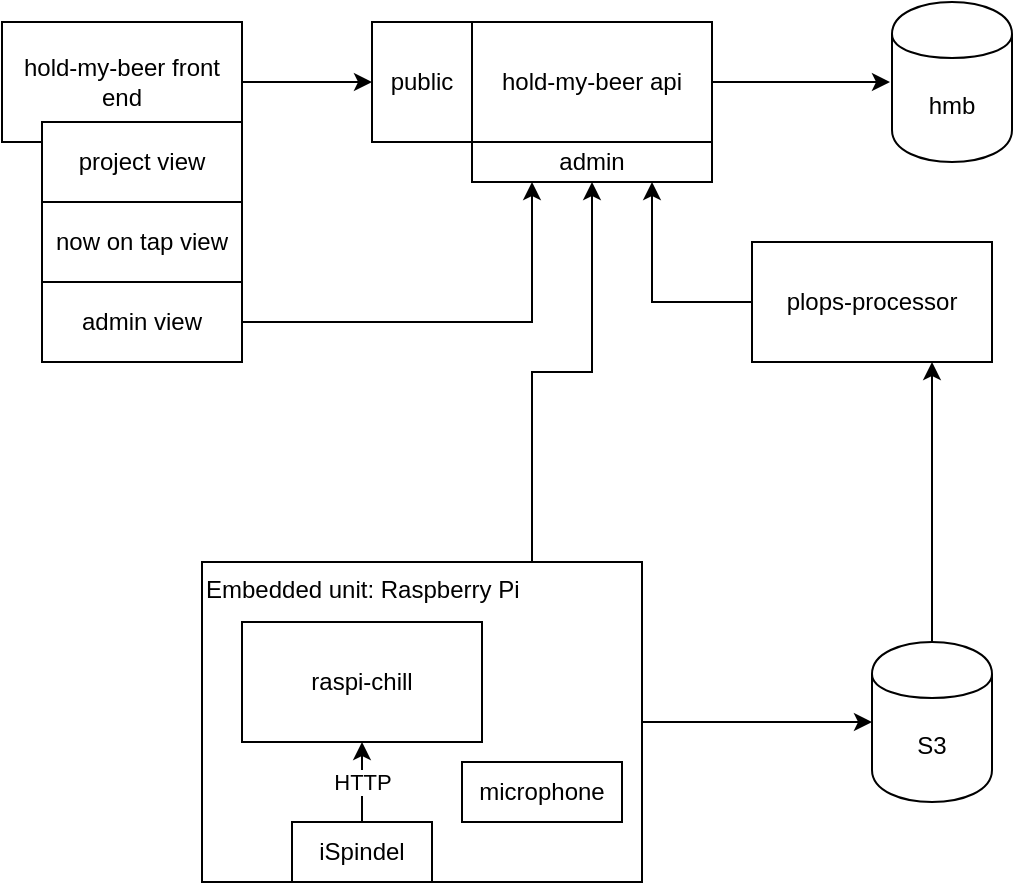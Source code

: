 <mxfile version="13.3.1" type="device"><diagram id="35EF8UIvQgY6AN4KZMwR" name="Page-1"><mxGraphModel dx="2062" dy="1107" grid="1" gridSize="10" guides="1" tooltips="1" connect="1" arrows="1" fold="1" page="1" pageScale="1" pageWidth="850" pageHeight="1100" math="0" shadow="0"><root><mxCell id="0"/><mxCell id="1" parent="0"/><mxCell id="0YPQt9V9MBiY2wx-Gj8Y-12" value="&lt;div&gt;Embedded unit: Raspberry Pi&lt;br&gt;&lt;/div&gt;" style="rounded=0;whiteSpace=wrap;html=1;align=left;verticalAlign=top;fillColor=none;" parent="1" vertex="1"><mxGeometry x="395" y="590" width="220" height="160" as="geometry"/></mxCell><mxCell id="0YPQt9V9MBiY2wx-Gj8Y-1" value="hmb" style="shape=cylinder;whiteSpace=wrap;html=1;boundedLbl=1;backgroundOutline=1;" parent="1" vertex="1"><mxGeometry x="740" y="310" width="60" height="80" as="geometry"/></mxCell><mxCell id="_MNvqgKL9ty0-noRMq3b-18" style="edgeStyle=orthogonalEdgeStyle;rounded=0;orthogonalLoop=1;jettySize=auto;html=1;exitX=1;exitY=0.5;exitDx=0;exitDy=0;entryX=0;entryY=0.5;entryDx=0;entryDy=0;strokeColor=#000000;" parent="1" source="0YPQt9V9MBiY2wx-Gj8Y-2" target="_MNvqgKL9ty0-noRMq3b-17" edge="1"><mxGeometry relative="1" as="geometry"/></mxCell><mxCell id="0YPQt9V9MBiY2wx-Gj8Y-2" value="hold-my-beer front end" style="rounded=0;whiteSpace=wrap;html=1;glass=0;shadow=0;comic=0;" parent="1" vertex="1"><mxGeometry x="295" y="320" width="120" height="60" as="geometry"/></mxCell><mxCell id="_MNvqgKL9ty0-noRMq3b-10" style="edgeStyle=orthogonalEdgeStyle;rounded=0;orthogonalLoop=1;jettySize=auto;html=1;exitX=1;exitY=0.5;exitDx=0;exitDy=0;strokeColor=#000000;" parent="1" source="0YPQt9V9MBiY2wx-Gj8Y-3" edge="1"><mxGeometry relative="1" as="geometry"><mxPoint x="739" y="350" as="targetPoint"/></mxGeometry></mxCell><mxCell id="0YPQt9V9MBiY2wx-Gj8Y-3" value="hold-my-beer api" style="rounded=0;whiteSpace=wrap;html=1;" parent="1" vertex="1"><mxGeometry x="530" y="320" width="120" height="60" as="geometry"/></mxCell><mxCell id="0YPQt9V9MBiY2wx-Gj8Y-4" value="raspi-chill" style="rounded=0;whiteSpace=wrap;html=1;" parent="1" vertex="1"><mxGeometry x="415" y="620" width="120" height="60" as="geometry"/></mxCell><mxCell id="_MNvqgKL9ty0-noRMq3b-22" value="HTTP" style="edgeStyle=orthogonalEdgeStyle;rounded=0;orthogonalLoop=1;jettySize=auto;html=1;exitX=0.5;exitY=0;exitDx=0;exitDy=0;entryX=0.5;entryY=1;entryDx=0;entryDy=0;strokeColor=#000000;" parent="1" source="0YPQt9V9MBiY2wx-Gj8Y-5" target="0YPQt9V9MBiY2wx-Gj8Y-4" edge="1"><mxGeometry relative="1" as="geometry"/></mxCell><mxCell id="0YPQt9V9MBiY2wx-Gj8Y-5" value="&lt;div&gt;iSpindel&lt;/div&gt;" style="rounded=0;whiteSpace=wrap;html=1;" parent="1" vertex="1"><mxGeometry x="440" y="720" width="70" height="30" as="geometry"/></mxCell><mxCell id="0YPQt9V9MBiY2wx-Gj8Y-6" value="microphone" style="rounded=0;whiteSpace=wrap;html=1;" parent="1" vertex="1"><mxGeometry x="525" y="690" width="80" height="30" as="geometry"/></mxCell><mxCell id="_MNvqgKL9ty0-noRMq3b-8" style="edgeStyle=orthogonalEdgeStyle;rounded=0;orthogonalLoop=1;jettySize=auto;html=1;exitX=0.5;exitY=0;exitDx=0;exitDy=0;entryX=0.75;entryY=1;entryDx=0;entryDy=0;strokeColor=#000000;" parent="1" source="0YPQt9V9MBiY2wx-Gj8Y-8" target="0YPQt9V9MBiY2wx-Gj8Y-11" edge="1"><mxGeometry relative="1" as="geometry"/></mxCell><mxCell id="0YPQt9V9MBiY2wx-Gj8Y-8" value="S3" style="shape=cylinder;whiteSpace=wrap;html=1;boundedLbl=1;backgroundOutline=1;" parent="1" vertex="1"><mxGeometry x="730" y="630" width="60" height="80" as="geometry"/></mxCell><mxCell id="0YPQt9V9MBiY2wx-Gj8Y-9" value="project view" style="rounded=0;whiteSpace=wrap;html=1;" parent="1" vertex="1"><mxGeometry x="315" y="370" width="100" height="40" as="geometry"/></mxCell><mxCell id="0YPQt9V9MBiY2wx-Gj8Y-10" value="now on tap view" style="rounded=0;whiteSpace=wrap;html=1;" parent="1" vertex="1"><mxGeometry x="315" y="410" width="100" height="40" as="geometry"/></mxCell><mxCell id="_MNvqgKL9ty0-noRMq3b-19" style="edgeStyle=orthogonalEdgeStyle;rounded=0;orthogonalLoop=1;jettySize=auto;html=1;exitX=0;exitY=0.5;exitDx=0;exitDy=0;entryX=0.75;entryY=1;entryDx=0;entryDy=0;strokeColor=#000000;" parent="1" source="0YPQt9V9MBiY2wx-Gj8Y-11" target="_MNvqgKL9ty0-noRMq3b-13" edge="1"><mxGeometry relative="1" as="geometry"/></mxCell><mxCell id="0YPQt9V9MBiY2wx-Gj8Y-11" value="plops-processor" style="rounded=0;whiteSpace=wrap;html=1;" parent="1" vertex="1"><mxGeometry x="670" y="430" width="120" height="60" as="geometry"/></mxCell><mxCell id="_MNvqgKL9ty0-noRMq3b-20" style="edgeStyle=orthogonalEdgeStyle;rounded=0;orthogonalLoop=1;jettySize=auto;html=1;exitX=1;exitY=0.5;exitDx=0;exitDy=0;entryX=0;entryY=0.5;entryDx=0;entryDy=0;strokeColor=#000000;" parent="1" source="0YPQt9V9MBiY2wx-Gj8Y-12" target="0YPQt9V9MBiY2wx-Gj8Y-8" edge="1"><mxGeometry relative="1" as="geometry"/></mxCell><mxCell id="_MNvqgKL9ty0-noRMq3b-21" style="edgeStyle=orthogonalEdgeStyle;rounded=0;orthogonalLoop=1;jettySize=auto;html=1;exitX=0.75;exitY=0;exitDx=0;exitDy=0;entryX=0.5;entryY=1;entryDx=0;entryDy=0;strokeColor=#000000;" parent="1" source="0YPQt9V9MBiY2wx-Gj8Y-12" target="_MNvqgKL9ty0-noRMq3b-13" edge="1"><mxGeometry relative="1" as="geometry"/></mxCell><mxCell id="GJgiR_EeYXDsvlY3_Nv2-2" style="edgeStyle=orthogonalEdgeStyle;rounded=0;orthogonalLoop=1;jettySize=auto;html=1;exitX=1;exitY=0.5;exitDx=0;exitDy=0;entryX=0.25;entryY=1;entryDx=0;entryDy=0;" edge="1" parent="1" source="_MNvqgKL9ty0-noRMq3b-1" target="_MNvqgKL9ty0-noRMq3b-13"><mxGeometry relative="1" as="geometry"/></mxCell><mxCell id="_MNvqgKL9ty0-noRMq3b-1" value="admin view" style="rounded=0;whiteSpace=wrap;html=1;" parent="1" vertex="1"><mxGeometry x="315" y="450" width="100" height="40" as="geometry"/></mxCell><mxCell id="_MNvqgKL9ty0-noRMq3b-13" value="admin" style="rounded=0;whiteSpace=wrap;html=1;" parent="1" vertex="1"><mxGeometry x="530" y="380" width="120" height="20" as="geometry"/></mxCell><mxCell id="_MNvqgKL9ty0-noRMq3b-17" value="public" style="rounded=0;whiteSpace=wrap;html=1;" parent="1" vertex="1"><mxGeometry x="480" y="320" width="50" height="60" as="geometry"/></mxCell></root></mxGraphModel></diagram></mxfile>